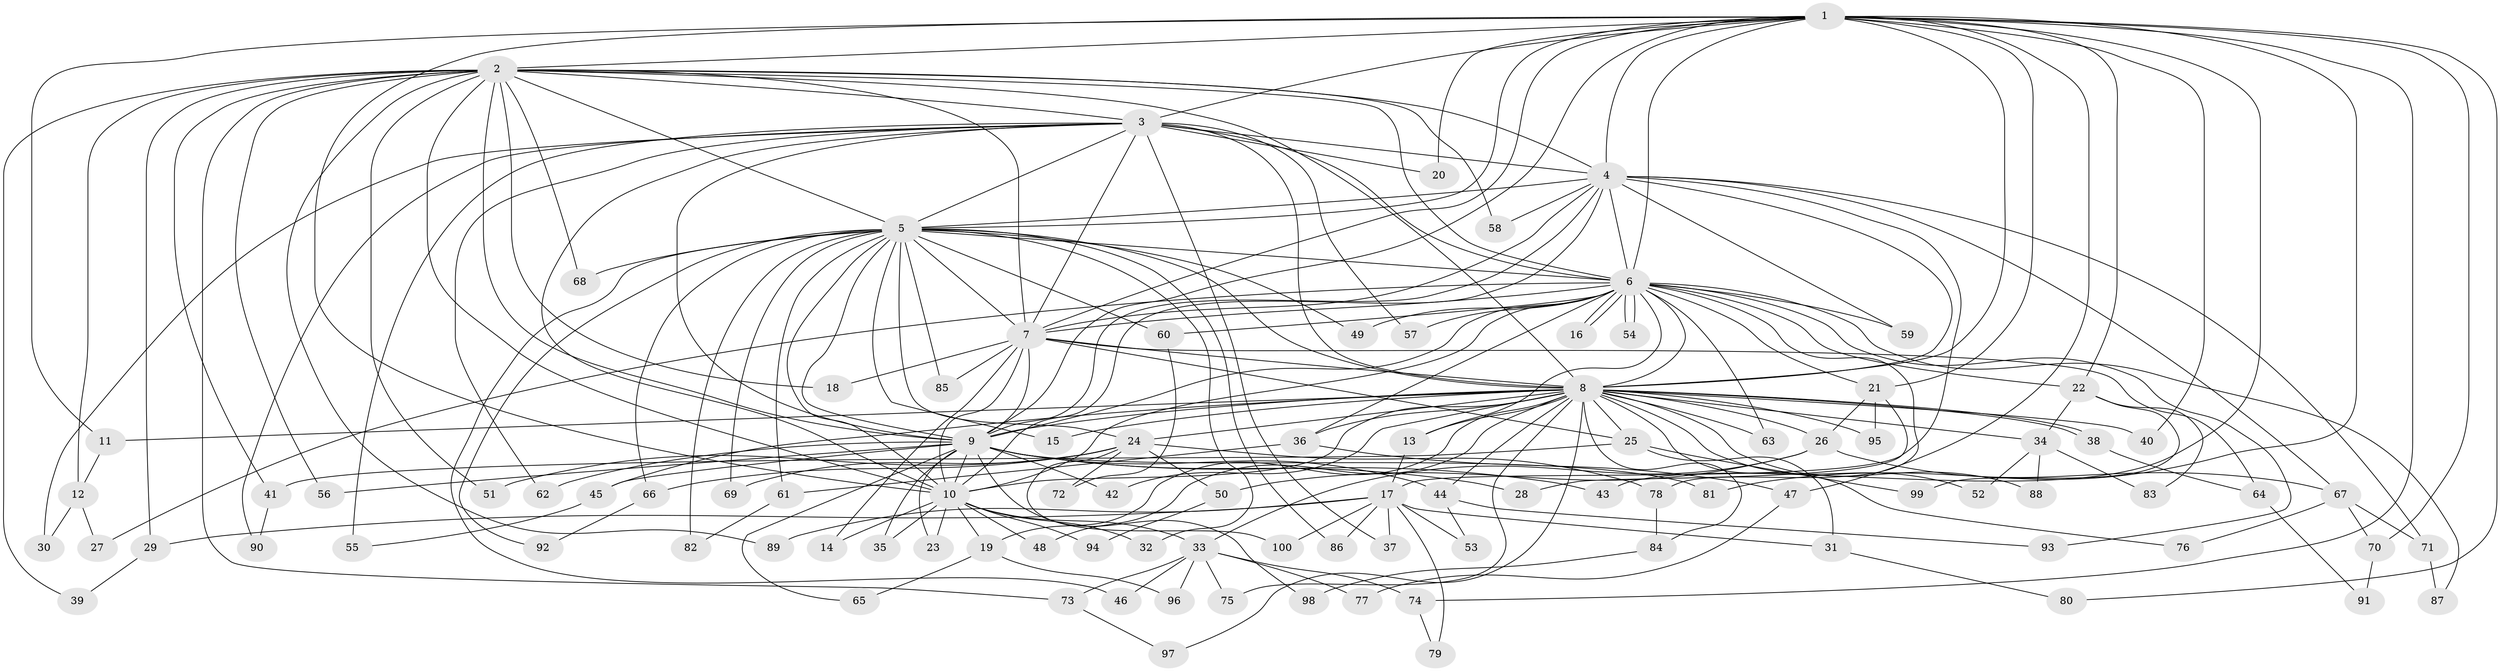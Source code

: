 // coarse degree distribution, {20: 0.013333333333333334, 17: 0.013333333333333334, 26: 0.013333333333333334, 12: 0.02666666666666667, 25: 0.013333333333333334, 31: 0.013333333333333334, 21: 0.013333333333333334, 15: 0.013333333333333334, 3: 0.16, 4: 0.04, 2: 0.56, 10: 0.013333333333333334, 5: 0.05333333333333334, 9: 0.013333333333333334, 6: 0.013333333333333334, 8: 0.02666666666666667}
// Generated by graph-tools (version 1.1) at 2025/23/03/03/25 07:23:35]
// undirected, 100 vertices, 225 edges
graph export_dot {
graph [start="1"]
  node [color=gray90,style=filled];
  1;
  2;
  3;
  4;
  5;
  6;
  7;
  8;
  9;
  10;
  11;
  12;
  13;
  14;
  15;
  16;
  17;
  18;
  19;
  20;
  21;
  22;
  23;
  24;
  25;
  26;
  27;
  28;
  29;
  30;
  31;
  32;
  33;
  34;
  35;
  36;
  37;
  38;
  39;
  40;
  41;
  42;
  43;
  44;
  45;
  46;
  47;
  48;
  49;
  50;
  51;
  52;
  53;
  54;
  55;
  56;
  57;
  58;
  59;
  60;
  61;
  62;
  63;
  64;
  65;
  66;
  67;
  68;
  69;
  70;
  71;
  72;
  73;
  74;
  75;
  76;
  77;
  78;
  79;
  80;
  81;
  82;
  83;
  84;
  85;
  86;
  87;
  88;
  89;
  90;
  91;
  92;
  93;
  94;
  95;
  96;
  97;
  98;
  99;
  100;
  1 -- 2;
  1 -- 3;
  1 -- 4;
  1 -- 5;
  1 -- 6;
  1 -- 7;
  1 -- 8;
  1 -- 9;
  1 -- 10;
  1 -- 11;
  1 -- 20;
  1 -- 21;
  1 -- 22;
  1 -- 40;
  1 -- 43;
  1 -- 47;
  1 -- 70;
  1 -- 74;
  1 -- 80;
  1 -- 81;
  2 -- 3;
  2 -- 4;
  2 -- 5;
  2 -- 6;
  2 -- 7;
  2 -- 8;
  2 -- 9;
  2 -- 10;
  2 -- 12;
  2 -- 18;
  2 -- 29;
  2 -- 39;
  2 -- 41;
  2 -- 51;
  2 -- 56;
  2 -- 58;
  2 -- 68;
  2 -- 73;
  2 -- 89;
  3 -- 4;
  3 -- 5;
  3 -- 6;
  3 -- 7;
  3 -- 8;
  3 -- 9;
  3 -- 10;
  3 -- 20;
  3 -- 30;
  3 -- 37;
  3 -- 55;
  3 -- 57;
  3 -- 62;
  3 -- 90;
  4 -- 5;
  4 -- 6;
  4 -- 7;
  4 -- 8;
  4 -- 9;
  4 -- 10;
  4 -- 17;
  4 -- 58;
  4 -- 59;
  4 -- 67;
  4 -- 71;
  5 -- 6;
  5 -- 7;
  5 -- 8;
  5 -- 9;
  5 -- 10;
  5 -- 15;
  5 -- 24;
  5 -- 32;
  5 -- 46;
  5 -- 49;
  5 -- 60;
  5 -- 61;
  5 -- 66;
  5 -- 68;
  5 -- 69;
  5 -- 82;
  5 -- 85;
  5 -- 86;
  5 -- 92;
  6 -- 7;
  6 -- 8;
  6 -- 9;
  6 -- 10;
  6 -- 13;
  6 -- 16;
  6 -- 16;
  6 -- 21;
  6 -- 22;
  6 -- 27;
  6 -- 36;
  6 -- 49;
  6 -- 54;
  6 -- 54;
  6 -- 57;
  6 -- 59;
  6 -- 60;
  6 -- 63;
  6 -- 78;
  6 -- 87;
  6 -- 93;
  7 -- 8;
  7 -- 9;
  7 -- 10;
  7 -- 14;
  7 -- 18;
  7 -- 25;
  7 -- 64;
  7 -- 85;
  8 -- 9;
  8 -- 10;
  8 -- 11;
  8 -- 13;
  8 -- 15;
  8 -- 19;
  8 -- 24;
  8 -- 25;
  8 -- 26;
  8 -- 34;
  8 -- 36;
  8 -- 38;
  8 -- 38;
  8 -- 40;
  8 -- 42;
  8 -- 44;
  8 -- 45;
  8 -- 48;
  8 -- 52;
  8 -- 63;
  8 -- 75;
  8 -- 76;
  8 -- 84;
  8 -- 88;
  8 -- 95;
  8 -- 97;
  9 -- 10;
  9 -- 23;
  9 -- 28;
  9 -- 35;
  9 -- 42;
  9 -- 43;
  9 -- 44;
  9 -- 45;
  9 -- 56;
  9 -- 62;
  9 -- 65;
  9 -- 81;
  9 -- 98;
  10 -- 14;
  10 -- 19;
  10 -- 23;
  10 -- 32;
  10 -- 33;
  10 -- 35;
  10 -- 48;
  10 -- 94;
  11 -- 12;
  12 -- 27;
  12 -- 30;
  13 -- 17;
  17 -- 29;
  17 -- 31;
  17 -- 37;
  17 -- 53;
  17 -- 79;
  17 -- 86;
  17 -- 89;
  17 -- 100;
  19 -- 65;
  19 -- 96;
  21 -- 26;
  21 -- 28;
  21 -- 95;
  22 -- 34;
  22 -- 83;
  22 -- 99;
  24 -- 50;
  24 -- 51;
  24 -- 66;
  24 -- 69;
  24 -- 72;
  24 -- 78;
  24 -- 100;
  25 -- 31;
  25 -- 41;
  25 -- 99;
  26 -- 33;
  26 -- 50;
  26 -- 67;
  29 -- 39;
  31 -- 80;
  33 -- 46;
  33 -- 73;
  33 -- 74;
  33 -- 75;
  33 -- 77;
  33 -- 96;
  34 -- 52;
  34 -- 83;
  34 -- 88;
  36 -- 47;
  36 -- 61;
  38 -- 64;
  41 -- 90;
  44 -- 53;
  44 -- 93;
  45 -- 55;
  47 -- 77;
  50 -- 94;
  60 -- 72;
  61 -- 82;
  64 -- 91;
  66 -- 92;
  67 -- 70;
  67 -- 71;
  67 -- 76;
  70 -- 91;
  71 -- 87;
  73 -- 97;
  74 -- 79;
  78 -- 84;
  84 -- 98;
}
